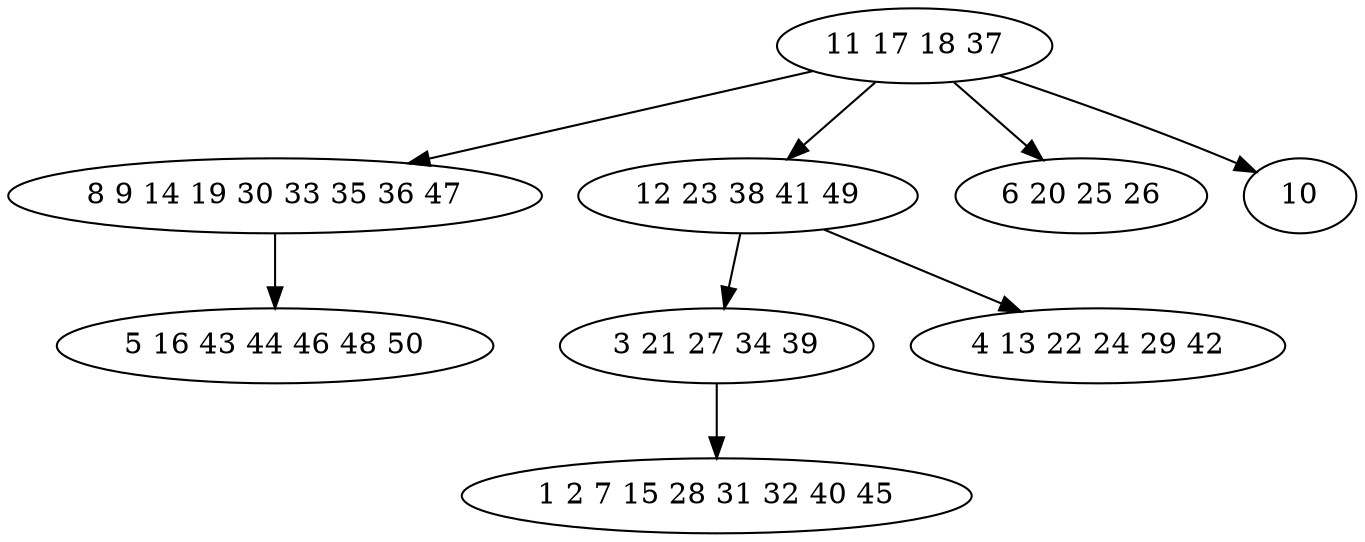 digraph true_tree {
	"0" -> "1"
	"0" -> "2"
	"2" -> "3"
	"2" -> "4"
	"3" -> "5"
	"0" -> "6"
	"0" -> "7"
	"1" -> "8"
	"0" [label="11 17 18 37"];
	"1" [label="8 9 14 19 30 33 35 36 47"];
	"2" [label="12 23 38 41 49"];
	"3" [label="3 21 27 34 39"];
	"4" [label="4 13 22 24 29 42"];
	"5" [label="1 2 7 15 28 31 32 40 45"];
	"6" [label="6 20 25 26"];
	"7" [label="10"];
	"8" [label="5 16 43 44 46 48 50"];
}
